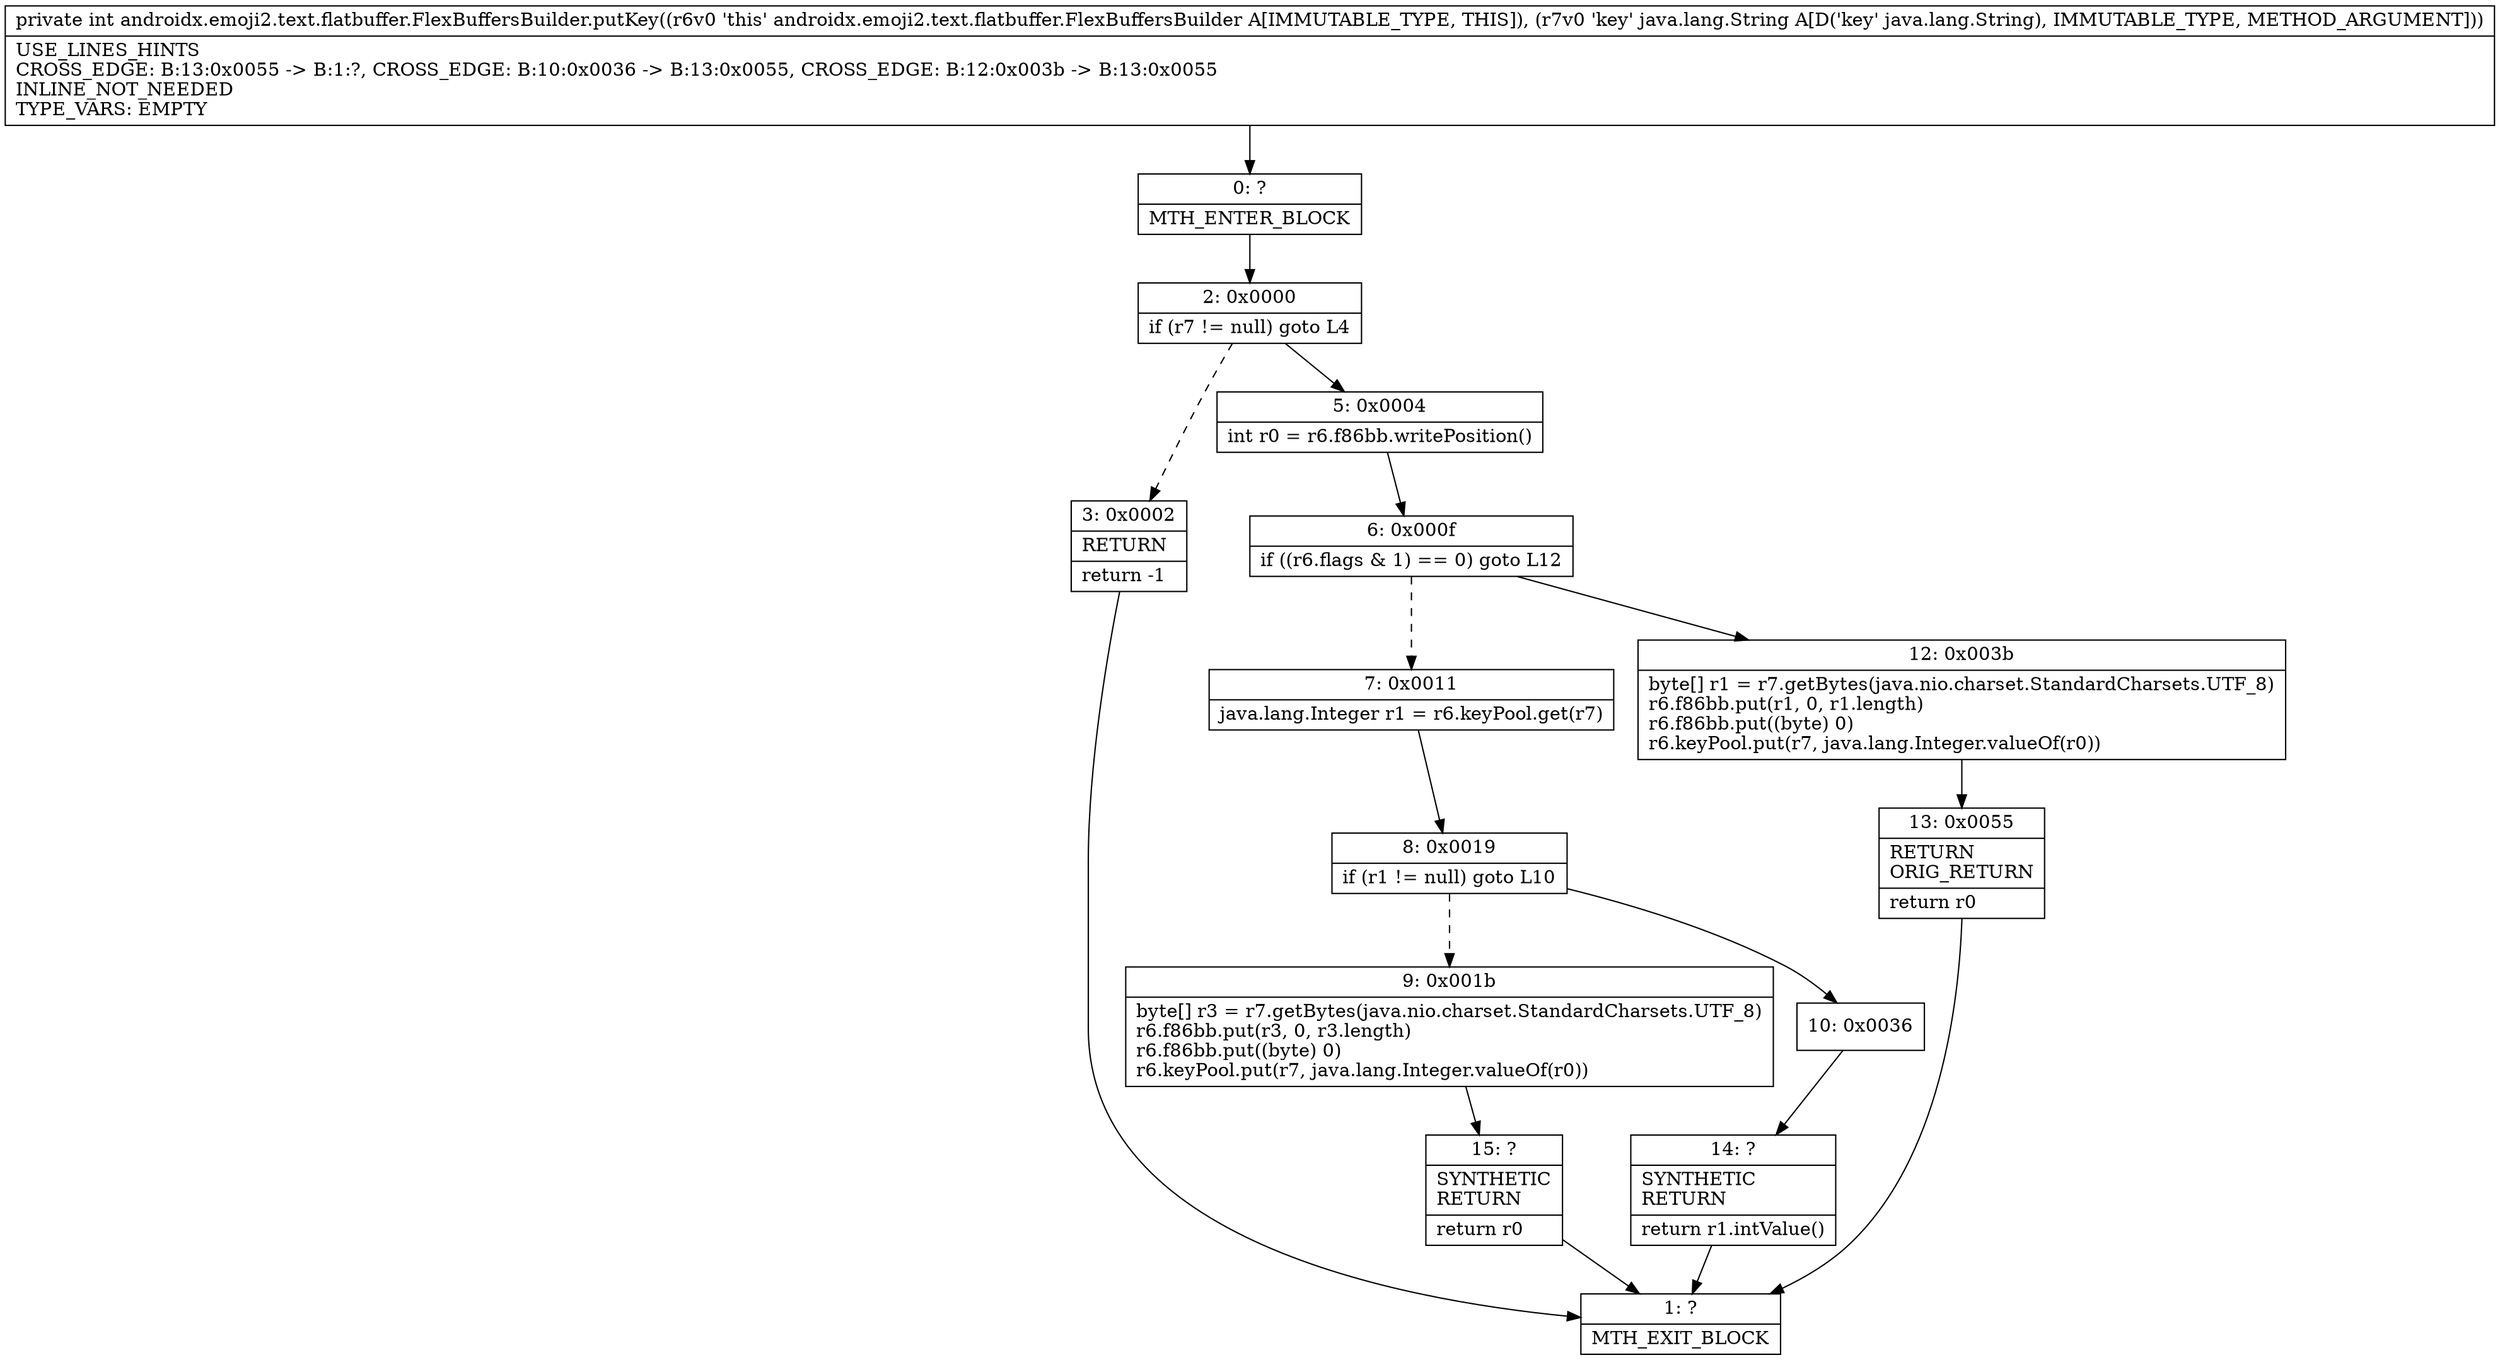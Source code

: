 digraph "CFG forandroidx.emoji2.text.flatbuffer.FlexBuffersBuilder.putKey(Ljava\/lang\/String;)I" {
Node_0 [shape=record,label="{0\:\ ?|MTH_ENTER_BLOCK\l}"];
Node_2 [shape=record,label="{2\:\ 0x0000|if (r7 != null) goto L4\l}"];
Node_3 [shape=record,label="{3\:\ 0x0002|RETURN\l|return \-1\l}"];
Node_1 [shape=record,label="{1\:\ ?|MTH_EXIT_BLOCK\l}"];
Node_5 [shape=record,label="{5\:\ 0x0004|int r0 = r6.f86bb.writePosition()\l}"];
Node_6 [shape=record,label="{6\:\ 0x000f|if ((r6.flags & 1) == 0) goto L12\l}"];
Node_7 [shape=record,label="{7\:\ 0x0011|java.lang.Integer r1 = r6.keyPool.get(r7)\l}"];
Node_8 [shape=record,label="{8\:\ 0x0019|if (r1 != null) goto L10\l}"];
Node_9 [shape=record,label="{9\:\ 0x001b|byte[] r3 = r7.getBytes(java.nio.charset.StandardCharsets.UTF_8)\lr6.f86bb.put(r3, 0, r3.length)\lr6.f86bb.put((byte) 0)\lr6.keyPool.put(r7, java.lang.Integer.valueOf(r0))\l}"];
Node_15 [shape=record,label="{15\:\ ?|SYNTHETIC\lRETURN\l|return r0\l}"];
Node_10 [shape=record,label="{10\:\ 0x0036}"];
Node_14 [shape=record,label="{14\:\ ?|SYNTHETIC\lRETURN\l|return r1.intValue()\l}"];
Node_12 [shape=record,label="{12\:\ 0x003b|byte[] r1 = r7.getBytes(java.nio.charset.StandardCharsets.UTF_8)\lr6.f86bb.put(r1, 0, r1.length)\lr6.f86bb.put((byte) 0)\lr6.keyPool.put(r7, java.lang.Integer.valueOf(r0))\l}"];
Node_13 [shape=record,label="{13\:\ 0x0055|RETURN\lORIG_RETURN\l|return r0\l}"];
MethodNode[shape=record,label="{private int androidx.emoji2.text.flatbuffer.FlexBuffersBuilder.putKey((r6v0 'this' androidx.emoji2.text.flatbuffer.FlexBuffersBuilder A[IMMUTABLE_TYPE, THIS]), (r7v0 'key' java.lang.String A[D('key' java.lang.String), IMMUTABLE_TYPE, METHOD_ARGUMENT]))  | USE_LINES_HINTS\lCROSS_EDGE: B:13:0x0055 \-\> B:1:?, CROSS_EDGE: B:10:0x0036 \-\> B:13:0x0055, CROSS_EDGE: B:12:0x003b \-\> B:13:0x0055\lINLINE_NOT_NEEDED\lTYPE_VARS: EMPTY\l}"];
MethodNode -> Node_0;Node_0 -> Node_2;
Node_2 -> Node_3[style=dashed];
Node_2 -> Node_5;
Node_3 -> Node_1;
Node_5 -> Node_6;
Node_6 -> Node_7[style=dashed];
Node_6 -> Node_12;
Node_7 -> Node_8;
Node_8 -> Node_9[style=dashed];
Node_8 -> Node_10;
Node_9 -> Node_15;
Node_15 -> Node_1;
Node_10 -> Node_14;
Node_14 -> Node_1;
Node_12 -> Node_13;
Node_13 -> Node_1;
}

